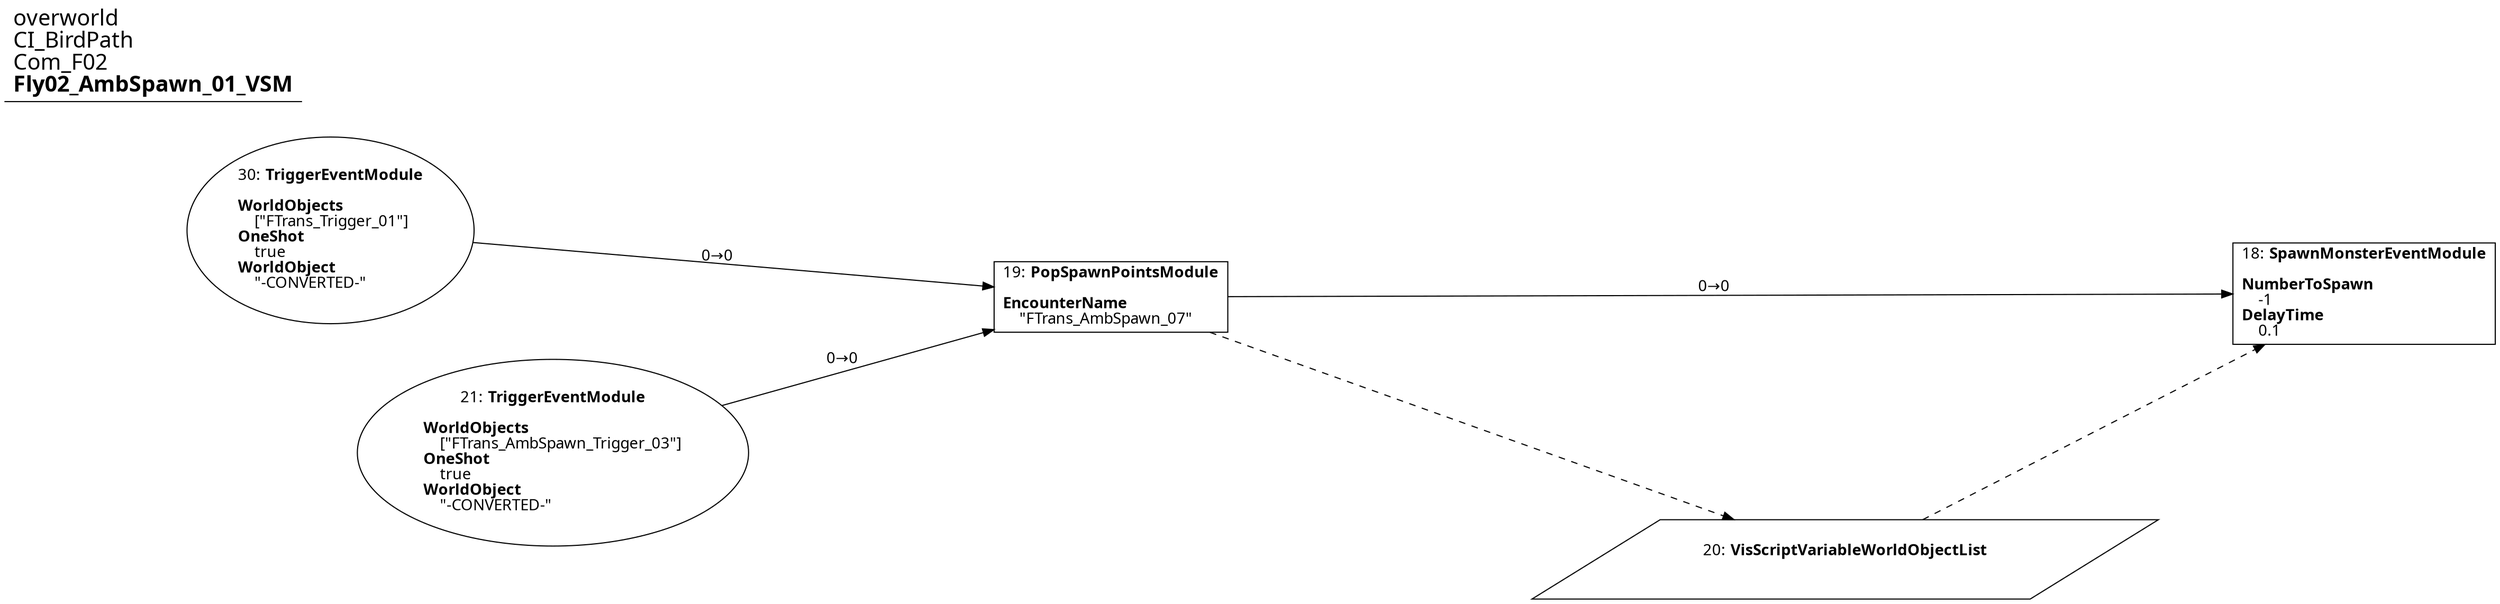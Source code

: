 digraph {
    layout = fdp;
    overlap = prism;
    sep = "+16";
    splines = spline;

    node [ shape = box ];

    graph [ fontname = "Segoe UI" ];
    node [ fontname = "Segoe UI" ];
    edge [ fontname = "Segoe UI" ];

    18 [ label = <18: <b>SpawnMonsterEventModule</b><br/><br/><b>NumberToSpawn</b><br align="left"/>    -1<br align="left"/><b>DelayTime</b><br align="left"/>    0.1<br align="left"/>> ];
    18 [ pos = "0.82600003,0.514!" ];
    20 -> 18 [ style = dashed ];

    19 [ label = <19: <b>PopSpawnPointsModule</b><br/><br/><b>EncounterName</b><br align="left"/>    &quot;FTrans_AmbSpawn_07&quot;<br align="left"/>> ];
    19 [ pos = "0.224,0.514!" ];
    19 -> 18 [ label = "0→0" ];
    19 -> 20 [ style = dashed ];

    20 [ label = <20: <b>VisScriptVariableWorldObjectList</b><br/><br/>> ];
    20 [ shape = parallelogram ]
    20 [ pos = "0.57000005,0.39400002!" ];

    21 [ label = <21: <b>TriggerEventModule</b><br/><br/><b>WorldObjects</b><br align="left"/>    [&quot;FTrans_AmbSpawn_Trigger_03&quot;]<br align="left"/><b>OneShot</b><br align="left"/>    true<br align="left"/><b>WorldObject</b><br align="left"/>    &quot;-CONVERTED-&quot;<br align="left"/>> ];
    21 [ shape = oval ]
    21 [ pos = "-0.11800001,0.514!" ];
    21 -> 19 [ label = "0→0" ];

    30 [ label = <30: <b>TriggerEventModule</b><br/><br/><b>WorldObjects</b><br align="left"/>    [&quot;FTrans_Trigger_01&quot;]<br align="left"/><b>OneShot</b><br align="left"/>    true<br align="left"/><b>WorldObject</b><br align="left"/>    &quot;-CONVERTED-&quot;<br align="left"/>> ];
    30 [ shape = oval ]
    30 [ pos = "-0.11800001,0.514!" ];
    30 -> 19 [ label = "0→0" ];

    title [ pos = "-0.119,0.51500005!" ];
    title [ shape = underline ];
    title [ label = <<font point-size="20">overworld<br align="left"/>CI_BirdPath<br align="left"/>Com_F02<br align="left"/><b>Fly02_AmbSpawn_01_VSM</b><br align="left"/></font>> ];
}
